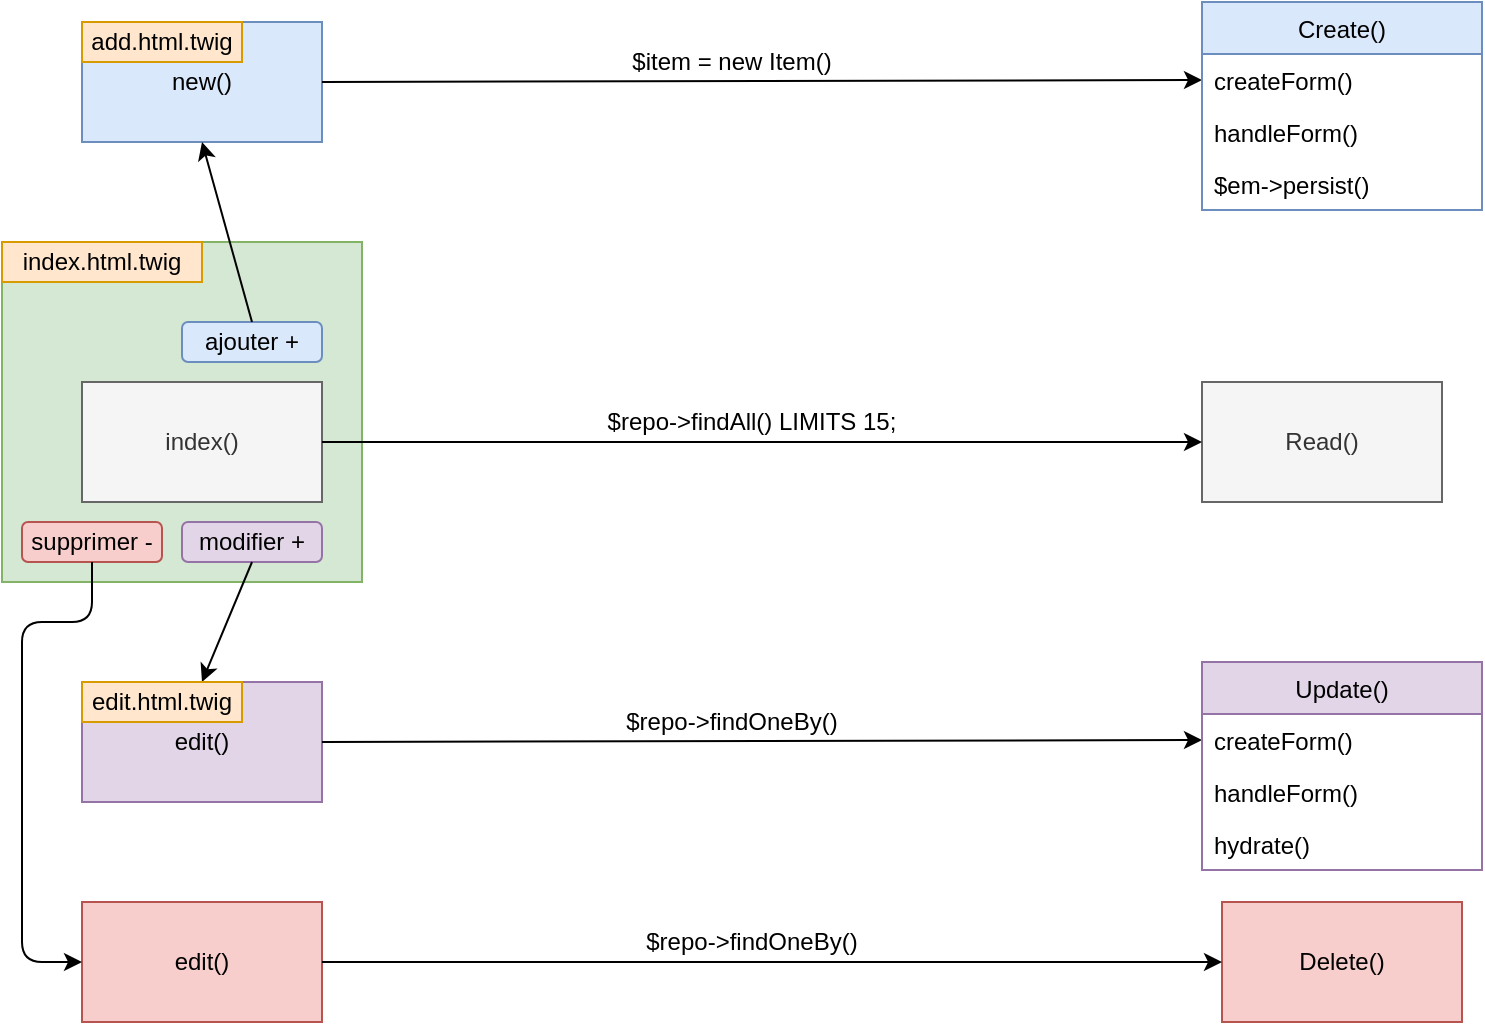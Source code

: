 <mxfile version="15.2.7" type="device"><diagram id="hb-jIZ5pls12qH5sW085" name="Page-1"><mxGraphModel dx="1088" dy="880" grid="1" gridSize="10" guides="1" tooltips="1" connect="1" arrows="1" fold="1" page="1" pageScale="1" pageWidth="827" pageHeight="1169" math="0" shadow="0"><root><mxCell id="0"/><mxCell id="1" parent="0"/><mxCell id="e6gSsiSUNmCo2RZ5o081-27" value="" style="rounded=0;whiteSpace=wrap;html=1;labelBackgroundColor=default;fillColor=#d5e8d4;strokeColor=#82b366;" vertex="1" parent="1"><mxGeometry x="30" y="210" width="180" height="170" as="geometry"/></mxCell><mxCell id="e6gSsiSUNmCo2RZ5o081-2" value="Read()" style="rounded=0;whiteSpace=wrap;html=1;fillColor=#f5f5f5;strokeColor=#666666;fontColor=#333333;" vertex="1" parent="1"><mxGeometry x="630" y="280" width="120" height="60" as="geometry"/></mxCell><mxCell id="e6gSsiSUNmCo2RZ5o081-5" value="Delete()" style="rounded=0;whiteSpace=wrap;html=1;fillColor=#f8cecc;strokeColor=#b85450;" vertex="1" parent="1"><mxGeometry x="640" y="540" width="120" height="60" as="geometry"/></mxCell><mxCell id="e6gSsiSUNmCo2RZ5o081-7" value="new()" style="rounded=0;whiteSpace=wrap;html=1;fillColor=#dae8fc;strokeColor=#6c8ebf;" vertex="1" parent="1"><mxGeometry x="70" y="100" width="120" height="60" as="geometry"/></mxCell><mxCell id="e6gSsiSUNmCo2RZ5o081-8" value="" style="endArrow=classic;html=1;exitX=1;exitY=0.5;exitDx=0;exitDy=0;entryX=0;entryY=0.5;entryDx=0;entryDy=0;" edge="1" parent="1" source="e6gSsiSUNmCo2RZ5o081-7" target="e6gSsiSUNmCo2RZ5o081-11"><mxGeometry width="50" height="50" relative="1" as="geometry"><mxPoint x="410" y="470" as="sourcePoint"/><mxPoint x="624" y="130" as="targetPoint"/></mxGeometry></mxCell><mxCell id="e6gSsiSUNmCo2RZ5o081-9" value="$repo-&amp;gt;findAll() LIMITS 15;" style="text;html=1;strokeColor=none;fillColor=none;align=center;verticalAlign=middle;whiteSpace=wrap;rounded=0;" vertex="1" parent="1"><mxGeometry x="320" y="290" width="170" height="20" as="geometry"/></mxCell><mxCell id="e6gSsiSUNmCo2RZ5o081-10" value="Create()" style="swimlane;fontStyle=0;childLayout=stackLayout;horizontal=1;startSize=26;horizontalStack=0;resizeParent=1;resizeParentMax=0;resizeLast=0;collapsible=1;marginBottom=0;fillColor=#dae8fc;swimlaneLine=1;swimlaneFillColor=default;strokeColor=#6c8ebf;" vertex="1" parent="1"><mxGeometry x="630" y="90" width="140" height="104" as="geometry"/></mxCell><mxCell id="e6gSsiSUNmCo2RZ5o081-11" value="createForm()" style="text;strokeColor=none;fillColor=none;align=left;verticalAlign=top;spacingLeft=4;spacingRight=4;overflow=hidden;rotatable=0;points=[[0,0.5],[1,0.5]];portConstraint=eastwest;labelBackgroundColor=default;" vertex="1" parent="e6gSsiSUNmCo2RZ5o081-10"><mxGeometry y="26" width="140" height="26" as="geometry"/></mxCell><mxCell id="e6gSsiSUNmCo2RZ5o081-12" value="handleForm()" style="text;strokeColor=none;fillColor=none;align=left;verticalAlign=top;spacingLeft=4;spacingRight=4;overflow=hidden;rotatable=0;points=[[0,0.5],[1,0.5]];portConstraint=eastwest;" vertex="1" parent="e6gSsiSUNmCo2RZ5o081-10"><mxGeometry y="52" width="140" height="26" as="geometry"/></mxCell><mxCell id="e6gSsiSUNmCo2RZ5o081-13" value="$em-&gt;persist()" style="text;strokeColor=none;fillColor=none;align=left;verticalAlign=top;spacingLeft=4;spacingRight=4;overflow=hidden;rotatable=0;points=[[0,0.5],[1,0.5]];portConstraint=eastwest;" vertex="1" parent="e6gSsiSUNmCo2RZ5o081-10"><mxGeometry y="78" width="140" height="26" as="geometry"/></mxCell><mxCell id="e6gSsiSUNmCo2RZ5o081-14" value="index()" style="rounded=0;whiteSpace=wrap;html=1;fillColor=#f5f5f5;strokeColor=#666666;fontColor=#333333;" vertex="1" parent="1"><mxGeometry x="70" y="280" width="120" height="60" as="geometry"/></mxCell><mxCell id="e6gSsiSUNmCo2RZ5o081-15" value="" style="endArrow=classic;html=1;exitX=1;exitY=0.5;exitDx=0;exitDy=0;entryX=0;entryY=0.5;entryDx=0;entryDy=0;" edge="1" parent="1" source="e6gSsiSUNmCo2RZ5o081-14" target="e6gSsiSUNmCo2RZ5o081-2"><mxGeometry width="50" height="50" relative="1" as="geometry"><mxPoint x="410" y="490" as="sourcePoint"/><mxPoint x="460" y="440" as="targetPoint"/></mxGeometry></mxCell><mxCell id="e6gSsiSUNmCo2RZ5o081-16" value="$item = new Item()" style="text;html=1;strokeColor=none;fillColor=none;align=center;verticalAlign=middle;whiteSpace=wrap;rounded=0;" vertex="1" parent="1"><mxGeometry x="310" y="110" width="170" height="20" as="geometry"/></mxCell><mxCell id="e6gSsiSUNmCo2RZ5o081-17" value="edit()" style="rounded=0;whiteSpace=wrap;html=1;fillColor=#e1d5e7;strokeColor=#9673a6;" vertex="1" parent="1"><mxGeometry x="70" y="430" width="120" height="60" as="geometry"/></mxCell><mxCell id="e6gSsiSUNmCo2RZ5o081-18" value="" style="endArrow=classic;html=1;exitX=1;exitY=0.5;exitDx=0;exitDy=0;entryX=0;entryY=0.5;entryDx=0;entryDy=0;" edge="1" parent="1" source="e6gSsiSUNmCo2RZ5o081-17" target="e6gSsiSUNmCo2RZ5o081-20"><mxGeometry width="50" height="50" relative="1" as="geometry"><mxPoint x="410" y="540" as="sourcePoint"/><mxPoint x="630" y="460" as="targetPoint"/></mxGeometry></mxCell><mxCell id="e6gSsiSUNmCo2RZ5o081-19" value="Update()" style="swimlane;fontStyle=0;childLayout=stackLayout;horizontal=1;startSize=26;horizontalStack=0;resizeParent=1;resizeParentMax=0;resizeLast=0;collapsible=1;marginBottom=0;fillColor=#e1d5e7;swimlaneLine=1;swimlaneFillColor=default;strokeColor=#9673a6;" vertex="1" parent="1"><mxGeometry x="630" y="420" width="140" height="104" as="geometry"/></mxCell><mxCell id="e6gSsiSUNmCo2RZ5o081-20" value="createForm()" style="text;strokeColor=none;fillColor=none;align=left;verticalAlign=top;spacingLeft=4;spacingRight=4;overflow=hidden;rotatable=0;points=[[0,0.5],[1,0.5]];portConstraint=eastwest;labelBackgroundColor=default;" vertex="1" parent="e6gSsiSUNmCo2RZ5o081-19"><mxGeometry y="26" width="140" height="26" as="geometry"/></mxCell><mxCell id="e6gSsiSUNmCo2RZ5o081-21" value="handleForm()" style="text;strokeColor=none;fillColor=none;align=left;verticalAlign=top;spacingLeft=4;spacingRight=4;overflow=hidden;rotatable=0;points=[[0,0.5],[1,0.5]];portConstraint=eastwest;" vertex="1" parent="e6gSsiSUNmCo2RZ5o081-19"><mxGeometry y="52" width="140" height="26" as="geometry"/></mxCell><mxCell id="e6gSsiSUNmCo2RZ5o081-22" value="hydrate()" style="text;strokeColor=none;fillColor=none;align=left;verticalAlign=top;spacingLeft=4;spacingRight=4;overflow=hidden;rotatable=0;points=[[0,0.5],[1,0.5]];portConstraint=eastwest;" vertex="1" parent="e6gSsiSUNmCo2RZ5o081-19"><mxGeometry y="78" width="140" height="26" as="geometry"/></mxCell><mxCell id="e6gSsiSUNmCo2RZ5o081-23" value="$repo-&amp;gt;findOneBy()" style="text;html=1;strokeColor=none;fillColor=none;align=center;verticalAlign=middle;whiteSpace=wrap;rounded=0;" vertex="1" parent="1"><mxGeometry x="310" y="440" width="170" height="20" as="geometry"/></mxCell><mxCell id="e6gSsiSUNmCo2RZ5o081-24" value="edit()" style="rounded=0;whiteSpace=wrap;html=1;fillColor=#f8cecc;strokeColor=#b85450;" vertex="1" parent="1"><mxGeometry x="70" y="540" width="120" height="60" as="geometry"/></mxCell><mxCell id="e6gSsiSUNmCo2RZ5o081-25" value="" style="endArrow=classic;html=1;exitX=1;exitY=0.5;exitDx=0;exitDy=0;entryX=0;entryY=0.5;entryDx=0;entryDy=0;" edge="1" parent="1" source="e6gSsiSUNmCo2RZ5o081-24" target="e6gSsiSUNmCo2RZ5o081-5"><mxGeometry width="50" height="50" relative="1" as="geometry"><mxPoint x="410" y="550" as="sourcePoint"/><mxPoint x="460" y="500" as="targetPoint"/></mxGeometry></mxCell><mxCell id="e6gSsiSUNmCo2RZ5o081-26" value="$repo-&amp;gt;findOneBy()" style="text;html=1;strokeColor=none;fillColor=none;align=center;verticalAlign=middle;whiteSpace=wrap;rounded=0;" vertex="1" parent="1"><mxGeometry x="320" y="550" width="170" height="20" as="geometry"/></mxCell><mxCell id="e6gSsiSUNmCo2RZ5o081-28" value="index.html.twig" style="text;html=1;strokeColor=#d79b00;fillColor=#ffe6cc;align=center;verticalAlign=middle;rounded=0;labelBackgroundColor=none;whiteSpace=wrap;" vertex="1" parent="1"><mxGeometry x="30" y="210" width="100" height="20" as="geometry"/></mxCell><mxCell id="e6gSsiSUNmCo2RZ5o081-29" value="ajouter +" style="rounded=1;whiteSpace=wrap;html=1;labelBackgroundColor=none;strokeColor=#6c8ebf;fillColor=#dae8fc;" vertex="1" parent="1"><mxGeometry x="120" y="250" width="70" height="20" as="geometry"/></mxCell><mxCell id="e6gSsiSUNmCo2RZ5o081-30" value="" style="endArrow=classic;html=1;fontColor=default;exitX=0.5;exitY=0;exitDx=0;exitDy=0;entryX=0.5;entryY=1;entryDx=0;entryDy=0;" edge="1" parent="1" source="e6gSsiSUNmCo2RZ5o081-29" target="e6gSsiSUNmCo2RZ5o081-7"><mxGeometry width="50" height="50" relative="1" as="geometry"><mxPoint x="410" y="450" as="sourcePoint"/><mxPoint x="460" y="400" as="targetPoint"/></mxGeometry></mxCell><mxCell id="e6gSsiSUNmCo2RZ5o081-31" value="modifier +" style="rounded=1;whiteSpace=wrap;html=1;labelBackgroundColor=none;strokeColor=#9673a6;fillColor=#e1d5e7;" vertex="1" parent="1"><mxGeometry x="120" y="350" width="70" height="20" as="geometry"/></mxCell><mxCell id="e6gSsiSUNmCo2RZ5o081-32" value="" style="endArrow=classic;html=1;fontColor=default;exitX=0.5;exitY=1;exitDx=0;exitDy=0;entryX=0.5;entryY=0;entryDx=0;entryDy=0;" edge="1" parent="1" source="e6gSsiSUNmCo2RZ5o081-31" target="e6gSsiSUNmCo2RZ5o081-17"><mxGeometry width="50" height="50" relative="1" as="geometry"><mxPoint x="410" y="450" as="sourcePoint"/><mxPoint x="460" y="400" as="targetPoint"/></mxGeometry></mxCell><mxCell id="e6gSsiSUNmCo2RZ5o081-33" value="supprimer -" style="rounded=1;whiteSpace=wrap;html=1;labelBackgroundColor=none;strokeColor=#b85450;fillColor=#f8cecc;" vertex="1" parent="1"><mxGeometry x="40" y="350" width="70" height="20" as="geometry"/></mxCell><mxCell id="e6gSsiSUNmCo2RZ5o081-34" value="" style="endArrow=classic;html=1;fontColor=default;exitX=0.5;exitY=1;exitDx=0;exitDy=0;entryX=0;entryY=0.5;entryDx=0;entryDy=0;" edge="1" parent="1" source="e6gSsiSUNmCo2RZ5o081-33" target="e6gSsiSUNmCo2RZ5o081-24"><mxGeometry width="50" height="50" relative="1" as="geometry"><mxPoint x="410" y="450" as="sourcePoint"/><mxPoint x="460" y="400" as="targetPoint"/><Array as="points"><mxPoint x="75" y="400"/><mxPoint x="40" y="400"/><mxPoint x="40" y="570"/></Array></mxGeometry></mxCell><mxCell id="e6gSsiSUNmCo2RZ5o081-35" value="edit.html.twig" style="text;html=1;strokeColor=#d79b00;fillColor=#ffe6cc;align=center;verticalAlign=middle;rounded=0;labelBackgroundColor=none;whiteSpace=wrap;" vertex="1" parent="1"><mxGeometry x="70" y="430" width="80" height="20" as="geometry"/></mxCell><mxCell id="e6gSsiSUNmCo2RZ5o081-36" value="add.html.twig" style="text;html=1;strokeColor=#d79b00;fillColor=#ffe6cc;align=center;verticalAlign=middle;rounded=0;labelBackgroundColor=none;whiteSpace=wrap;" vertex="1" parent="1"><mxGeometry x="70" y="100" width="80" height="20" as="geometry"/></mxCell></root></mxGraphModel></diagram></mxfile>